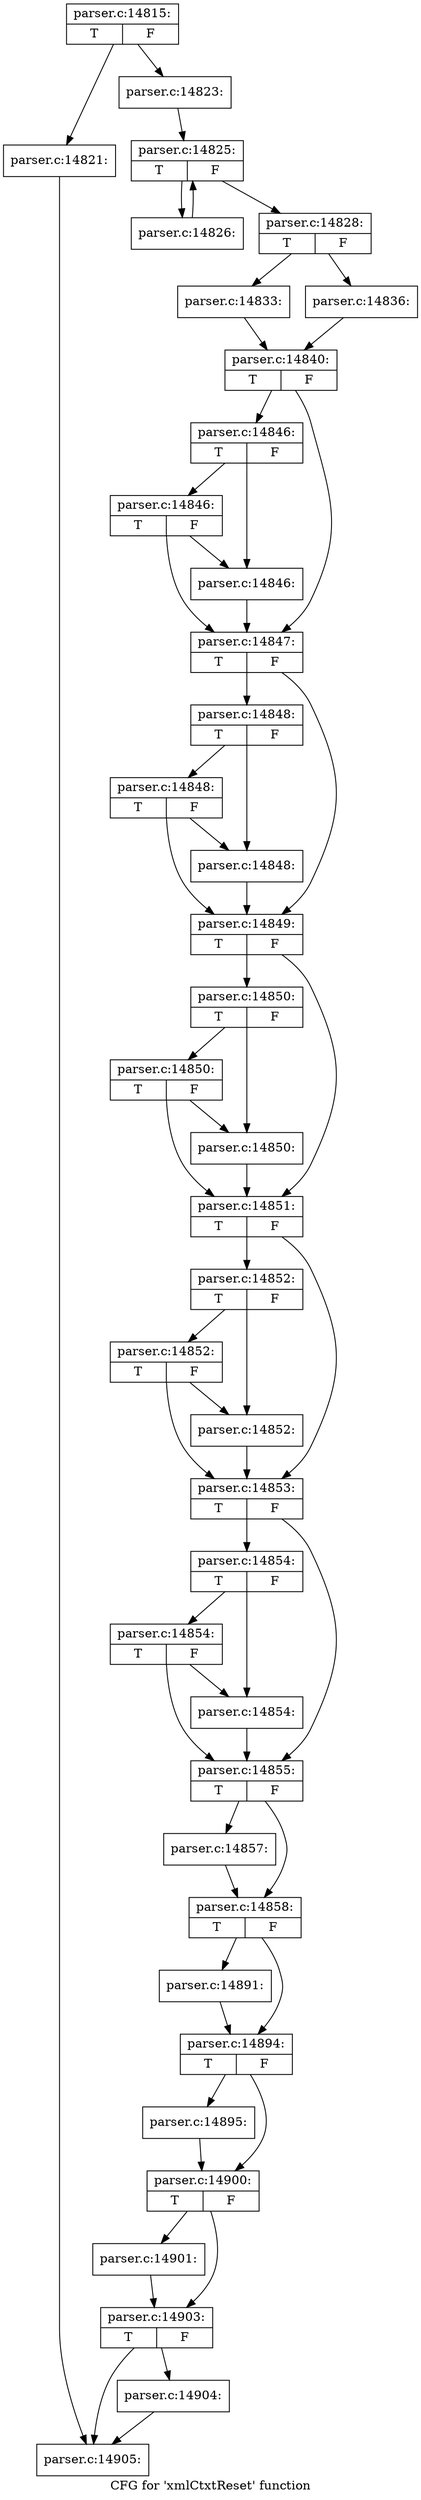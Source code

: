 digraph "CFG for 'xmlCtxtReset' function" {
	label="CFG for 'xmlCtxtReset' function";

	Node0x55d73bb42920 [shape=record,label="{parser.c:14815:|{<s0>T|<s1>F}}"];
	Node0x55d73bb42920 -> Node0x55d73bb3e3a0;
	Node0x55d73bb42920 -> Node0x55d73bb421f0;
	Node0x55d73bb3e3a0 [shape=record,label="{parser.c:14821:}"];
	Node0x55d73bb3e3a0 -> Node0x55d73bf708f0;
	Node0x55d73bb421f0 [shape=record,label="{parser.c:14823:}"];
	Node0x55d73bb421f0 -> Node0x55d73bb3cfc0;
	Node0x55d73bb3cfc0 [shape=record,label="{parser.c:14825:|{<s0>T|<s1>F}}"];
	Node0x55d73bb3cfc0 -> Node0x55d73bb3d490;
	Node0x55d73bb3cfc0 -> Node0x55d73bb3d1a0;
	Node0x55d73bb3d490 [shape=record,label="{parser.c:14826:}"];
	Node0x55d73bb3d490 -> Node0x55d73bb3cfc0;
	Node0x55d73bb3d1a0 [shape=record,label="{parser.c:14828:|{<s0>T|<s1>F}}"];
	Node0x55d73bb3d1a0 -> Node0x55d73bf64630;
	Node0x55d73bb3d1a0 -> Node0x55d73bf646d0;
	Node0x55d73bf64630 [shape=record,label="{parser.c:14833:}"];
	Node0x55d73bf64630 -> Node0x55d73bf64680;
	Node0x55d73bf646d0 [shape=record,label="{parser.c:14836:}"];
	Node0x55d73bf646d0 -> Node0x55d73bf64680;
	Node0x55d73bf64680 [shape=record,label="{parser.c:14840:|{<s0>T|<s1>F}}"];
	Node0x55d73bf64680 -> Node0x55d73bf65f20;
	Node0x55d73bf64680 -> Node0x55d73bf65ed0;
	Node0x55d73bf65f20 [shape=record,label="{parser.c:14846:|{<s0>T|<s1>F}}"];
	Node0x55d73bf65f20 -> Node0x55d73bf66210;
	Node0x55d73bf65f20 -> Node0x55d73bf65e80;
	Node0x55d73bf66210 [shape=record,label="{parser.c:14846:|{<s0>T|<s1>F}}"];
	Node0x55d73bf66210 -> Node0x55d73bf65e80;
	Node0x55d73bf66210 -> Node0x55d73bf65ed0;
	Node0x55d73bf65e80 [shape=record,label="{parser.c:14846:}"];
	Node0x55d73bf65e80 -> Node0x55d73bf65ed0;
	Node0x55d73bf65ed0 [shape=record,label="{parser.c:14847:|{<s0>T|<s1>F}}"];
	Node0x55d73bf65ed0 -> Node0x55d73bf66d40;
	Node0x55d73bf65ed0 -> Node0x55d73bf66cf0;
	Node0x55d73bf66d40 [shape=record,label="{parser.c:14848:|{<s0>T|<s1>F}}"];
	Node0x55d73bf66d40 -> Node0x55d73bf67030;
	Node0x55d73bf66d40 -> Node0x55d73bf66ca0;
	Node0x55d73bf67030 [shape=record,label="{parser.c:14848:|{<s0>T|<s1>F}}"];
	Node0x55d73bf67030 -> Node0x55d73bf66ca0;
	Node0x55d73bf67030 -> Node0x55d73bf66cf0;
	Node0x55d73bf66ca0 [shape=record,label="{parser.c:14848:}"];
	Node0x55d73bf66ca0 -> Node0x55d73bf66cf0;
	Node0x55d73bf66cf0 [shape=record,label="{parser.c:14849:|{<s0>T|<s1>F}}"];
	Node0x55d73bf66cf0 -> Node0x55d73bf67b60;
	Node0x55d73bf66cf0 -> Node0x55d73bf67b10;
	Node0x55d73bf67b60 [shape=record,label="{parser.c:14850:|{<s0>T|<s1>F}}"];
	Node0x55d73bf67b60 -> Node0x55d73bf67e50;
	Node0x55d73bf67b60 -> Node0x55d73bf67ac0;
	Node0x55d73bf67e50 [shape=record,label="{parser.c:14850:|{<s0>T|<s1>F}}"];
	Node0x55d73bf67e50 -> Node0x55d73bf67ac0;
	Node0x55d73bf67e50 -> Node0x55d73bf67b10;
	Node0x55d73bf67ac0 [shape=record,label="{parser.c:14850:}"];
	Node0x55d73bf67ac0 -> Node0x55d73bf67b10;
	Node0x55d73bf67b10 [shape=record,label="{parser.c:14851:|{<s0>T|<s1>F}}"];
	Node0x55d73bf67b10 -> Node0x55d73bf68980;
	Node0x55d73bf67b10 -> Node0x55d73bf68930;
	Node0x55d73bf68980 [shape=record,label="{parser.c:14852:|{<s0>T|<s1>F}}"];
	Node0x55d73bf68980 -> Node0x55d73bf68c70;
	Node0x55d73bf68980 -> Node0x55d73bf688e0;
	Node0x55d73bf68c70 [shape=record,label="{parser.c:14852:|{<s0>T|<s1>F}}"];
	Node0x55d73bf68c70 -> Node0x55d73bf688e0;
	Node0x55d73bf68c70 -> Node0x55d73bf68930;
	Node0x55d73bf688e0 [shape=record,label="{parser.c:14852:}"];
	Node0x55d73bf688e0 -> Node0x55d73bf68930;
	Node0x55d73bf68930 [shape=record,label="{parser.c:14853:|{<s0>T|<s1>F}}"];
	Node0x55d73bf68930 -> Node0x55d73bf697a0;
	Node0x55d73bf68930 -> Node0x55d73bf69750;
	Node0x55d73bf697a0 [shape=record,label="{parser.c:14854:|{<s0>T|<s1>F}}"];
	Node0x55d73bf697a0 -> Node0x55d73bf69a90;
	Node0x55d73bf697a0 -> Node0x55d73bf69700;
	Node0x55d73bf69a90 [shape=record,label="{parser.c:14854:|{<s0>T|<s1>F}}"];
	Node0x55d73bf69a90 -> Node0x55d73bf69700;
	Node0x55d73bf69a90 -> Node0x55d73bf69750;
	Node0x55d73bf69700 [shape=record,label="{parser.c:14854:}"];
	Node0x55d73bf69700 -> Node0x55d73bf69750;
	Node0x55d73bf69750 [shape=record,label="{parser.c:14855:|{<s0>T|<s1>F}}"];
	Node0x55d73bf69750 -> Node0x55d73bf6a550;
	Node0x55d73bf69750 -> Node0x55d73bf6a5a0;
	Node0x55d73bf6a550 [shape=record,label="{parser.c:14857:}"];
	Node0x55d73bf6a550 -> Node0x55d73bf6a5a0;
	Node0x55d73bf6a5a0 [shape=record,label="{parser.c:14858:|{<s0>T|<s1>F}}"];
	Node0x55d73bf6a5a0 -> Node0x55d73bf6e8a0;
	Node0x55d73bf6a5a0 -> Node0x55d73bf6e8f0;
	Node0x55d73bf6e8a0 [shape=record,label="{parser.c:14891:}"];
	Node0x55d73bf6e8a0 -> Node0x55d73bf6e8f0;
	Node0x55d73bf6e8f0 [shape=record,label="{parser.c:14894:|{<s0>T|<s1>F}}"];
	Node0x55d73bf6e8f0 -> Node0x55d73bf6f620;
	Node0x55d73bf6e8f0 -> Node0x55d73bf6f670;
	Node0x55d73bf6f620 [shape=record,label="{parser.c:14895:}"];
	Node0x55d73bf6f620 -> Node0x55d73bf6f670;
	Node0x55d73bf6f670 [shape=record,label="{parser.c:14900:|{<s0>T|<s1>F}}"];
	Node0x55d73bf6f670 -> Node0x55d73bf70060;
	Node0x55d73bf6f670 -> Node0x55d73bf700b0;
	Node0x55d73bf70060 [shape=record,label="{parser.c:14901:}"];
	Node0x55d73bf70060 -> Node0x55d73bf700b0;
	Node0x55d73bf700b0 [shape=record,label="{parser.c:14903:|{<s0>T|<s1>F}}"];
	Node0x55d73bf700b0 -> Node0x55d73bf708a0;
	Node0x55d73bf700b0 -> Node0x55d73bf708f0;
	Node0x55d73bf708a0 [shape=record,label="{parser.c:14904:}"];
	Node0x55d73bf708a0 -> Node0x55d73bf708f0;
	Node0x55d73bf708f0 [shape=record,label="{parser.c:14905:}"];
}

